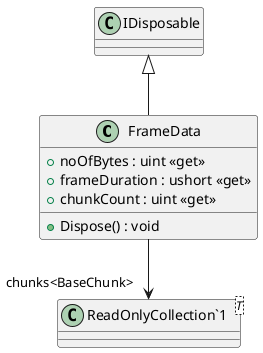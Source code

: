 @startuml
class FrameData {
    + noOfBytes : uint <<get>>
    + frameDuration : ushort <<get>>
    + chunkCount : uint <<get>>
    + Dispose() : void
}
class "ReadOnlyCollection`1"<T> {
}
IDisposable <|-- FrameData
FrameData --> "chunks<BaseChunk>" "ReadOnlyCollection`1"
@enduml
